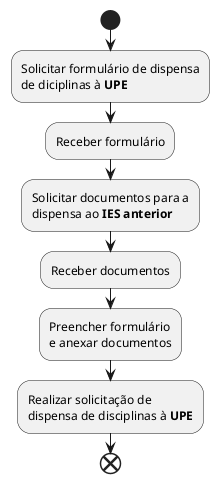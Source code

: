 @startuml Solicitação de dispensa pelo aluno.
start
:Solicitar formulário de dispensa
de diciplinas à **UPE**;
:Receber formulário;
:Solicitar documentos para a
dispensa ao **IES anterior**;
:Receber documentos;
:Preencher formulário
e anexar documentos;
:Realizar solicitação de
dispensa de disciplinas à **UPE**;
end
@enduml